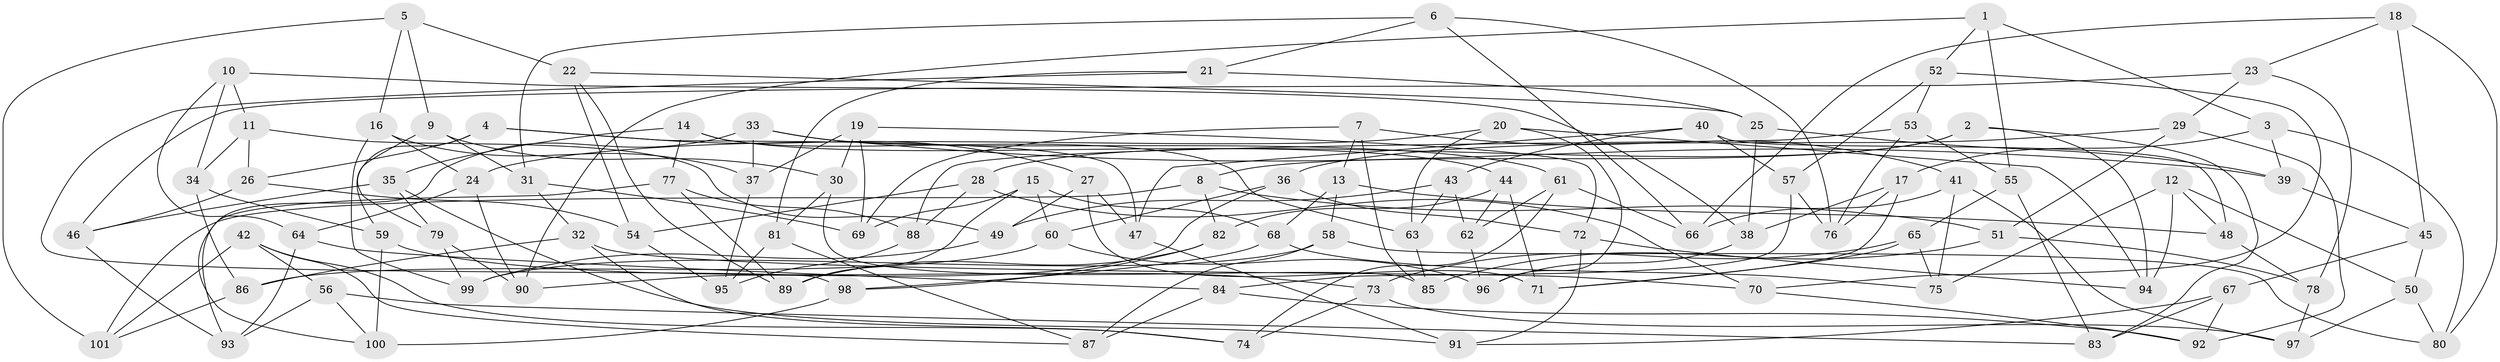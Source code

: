// Generated by graph-tools (version 1.1) at 2025/16/03/09/25 04:16:12]
// undirected, 101 vertices, 202 edges
graph export_dot {
graph [start="1"]
  node [color=gray90,style=filled];
  1;
  2;
  3;
  4;
  5;
  6;
  7;
  8;
  9;
  10;
  11;
  12;
  13;
  14;
  15;
  16;
  17;
  18;
  19;
  20;
  21;
  22;
  23;
  24;
  25;
  26;
  27;
  28;
  29;
  30;
  31;
  32;
  33;
  34;
  35;
  36;
  37;
  38;
  39;
  40;
  41;
  42;
  43;
  44;
  45;
  46;
  47;
  48;
  49;
  50;
  51;
  52;
  53;
  54;
  55;
  56;
  57;
  58;
  59;
  60;
  61;
  62;
  63;
  64;
  65;
  66;
  67;
  68;
  69;
  70;
  71;
  72;
  73;
  74;
  75;
  76;
  77;
  78;
  79;
  80;
  81;
  82;
  83;
  84;
  85;
  86;
  87;
  88;
  89;
  90;
  91;
  92;
  93;
  94;
  95;
  96;
  97;
  98;
  99;
  100;
  101;
  1 -- 90;
  1 -- 55;
  1 -- 52;
  1 -- 3;
  2 -- 28;
  2 -- 8;
  2 -- 94;
  2 -- 83;
  3 -- 39;
  3 -- 17;
  3 -- 80;
  4 -- 59;
  4 -- 47;
  4 -- 26;
  4 -- 27;
  5 -- 16;
  5 -- 9;
  5 -- 101;
  5 -- 22;
  6 -- 21;
  6 -- 76;
  6 -- 31;
  6 -- 66;
  7 -- 13;
  7 -- 69;
  7 -- 85;
  7 -- 41;
  8 -- 101;
  8 -- 82;
  8 -- 51;
  9 -- 31;
  9 -- 79;
  9 -- 30;
  10 -- 38;
  10 -- 11;
  10 -- 64;
  10 -- 34;
  11 -- 34;
  11 -- 49;
  11 -- 26;
  12 -- 50;
  12 -- 94;
  12 -- 75;
  12 -- 48;
  13 -- 68;
  13 -- 58;
  13 -- 48;
  14 -- 35;
  14 -- 63;
  14 -- 77;
  14 -- 44;
  15 -- 68;
  15 -- 89;
  15 -- 69;
  15 -- 60;
  16 -- 99;
  16 -- 37;
  16 -- 24;
  17 -- 71;
  17 -- 76;
  17 -- 38;
  18 -- 23;
  18 -- 66;
  18 -- 80;
  18 -- 45;
  19 -- 69;
  19 -- 72;
  19 -- 30;
  19 -- 37;
  20 -- 94;
  20 -- 96;
  20 -- 24;
  20 -- 63;
  21 -- 81;
  21 -- 98;
  21 -- 25;
  22 -- 54;
  22 -- 89;
  22 -- 25;
  23 -- 29;
  23 -- 46;
  23 -- 78;
  24 -- 90;
  24 -- 64;
  25 -- 39;
  25 -- 38;
  26 -- 46;
  26 -- 54;
  27 -- 71;
  27 -- 47;
  27 -- 49;
  28 -- 88;
  28 -- 54;
  28 -- 70;
  29 -- 36;
  29 -- 92;
  29 -- 51;
  30 -- 85;
  30 -- 81;
  31 -- 32;
  31 -- 69;
  32 -- 86;
  32 -- 70;
  32 -- 74;
  33 -- 37;
  33 -- 39;
  33 -- 61;
  33 -- 100;
  34 -- 59;
  34 -- 86;
  35 -- 91;
  35 -- 79;
  35 -- 46;
  36 -- 90;
  36 -- 72;
  36 -- 60;
  37 -- 95;
  38 -- 96;
  39 -- 45;
  40 -- 57;
  40 -- 48;
  40 -- 47;
  40 -- 43;
  41 -- 97;
  41 -- 75;
  41 -- 66;
  42 -- 74;
  42 -- 101;
  42 -- 87;
  42 -- 56;
  43 -- 49;
  43 -- 62;
  43 -- 63;
  44 -- 71;
  44 -- 82;
  44 -- 62;
  45 -- 67;
  45 -- 50;
  46 -- 93;
  47 -- 91;
  48 -- 78;
  49 -- 99;
  50 -- 80;
  50 -- 97;
  51 -- 85;
  51 -- 78;
  52 -- 53;
  52 -- 70;
  52 -- 57;
  53 -- 76;
  53 -- 55;
  53 -- 88;
  54 -- 95;
  55 -- 65;
  55 -- 83;
  56 -- 100;
  56 -- 93;
  56 -- 83;
  57 -- 76;
  57 -- 84;
  58 -- 99;
  58 -- 80;
  58 -- 87;
  59 -- 100;
  59 -- 73;
  60 -- 86;
  60 -- 96;
  61 -- 62;
  61 -- 74;
  61 -- 66;
  62 -- 96;
  63 -- 85;
  64 -- 93;
  64 -- 84;
  65 -- 71;
  65 -- 75;
  65 -- 73;
  67 -- 91;
  67 -- 83;
  67 -- 92;
  68 -- 98;
  68 -- 75;
  70 -- 92;
  72 -- 91;
  72 -- 94;
  73 -- 74;
  73 -- 97;
  77 -- 88;
  77 -- 93;
  77 -- 89;
  78 -- 97;
  79 -- 99;
  79 -- 90;
  81 -- 87;
  81 -- 95;
  82 -- 89;
  82 -- 98;
  84 -- 92;
  84 -- 87;
  86 -- 101;
  88 -- 95;
  98 -- 100;
}

